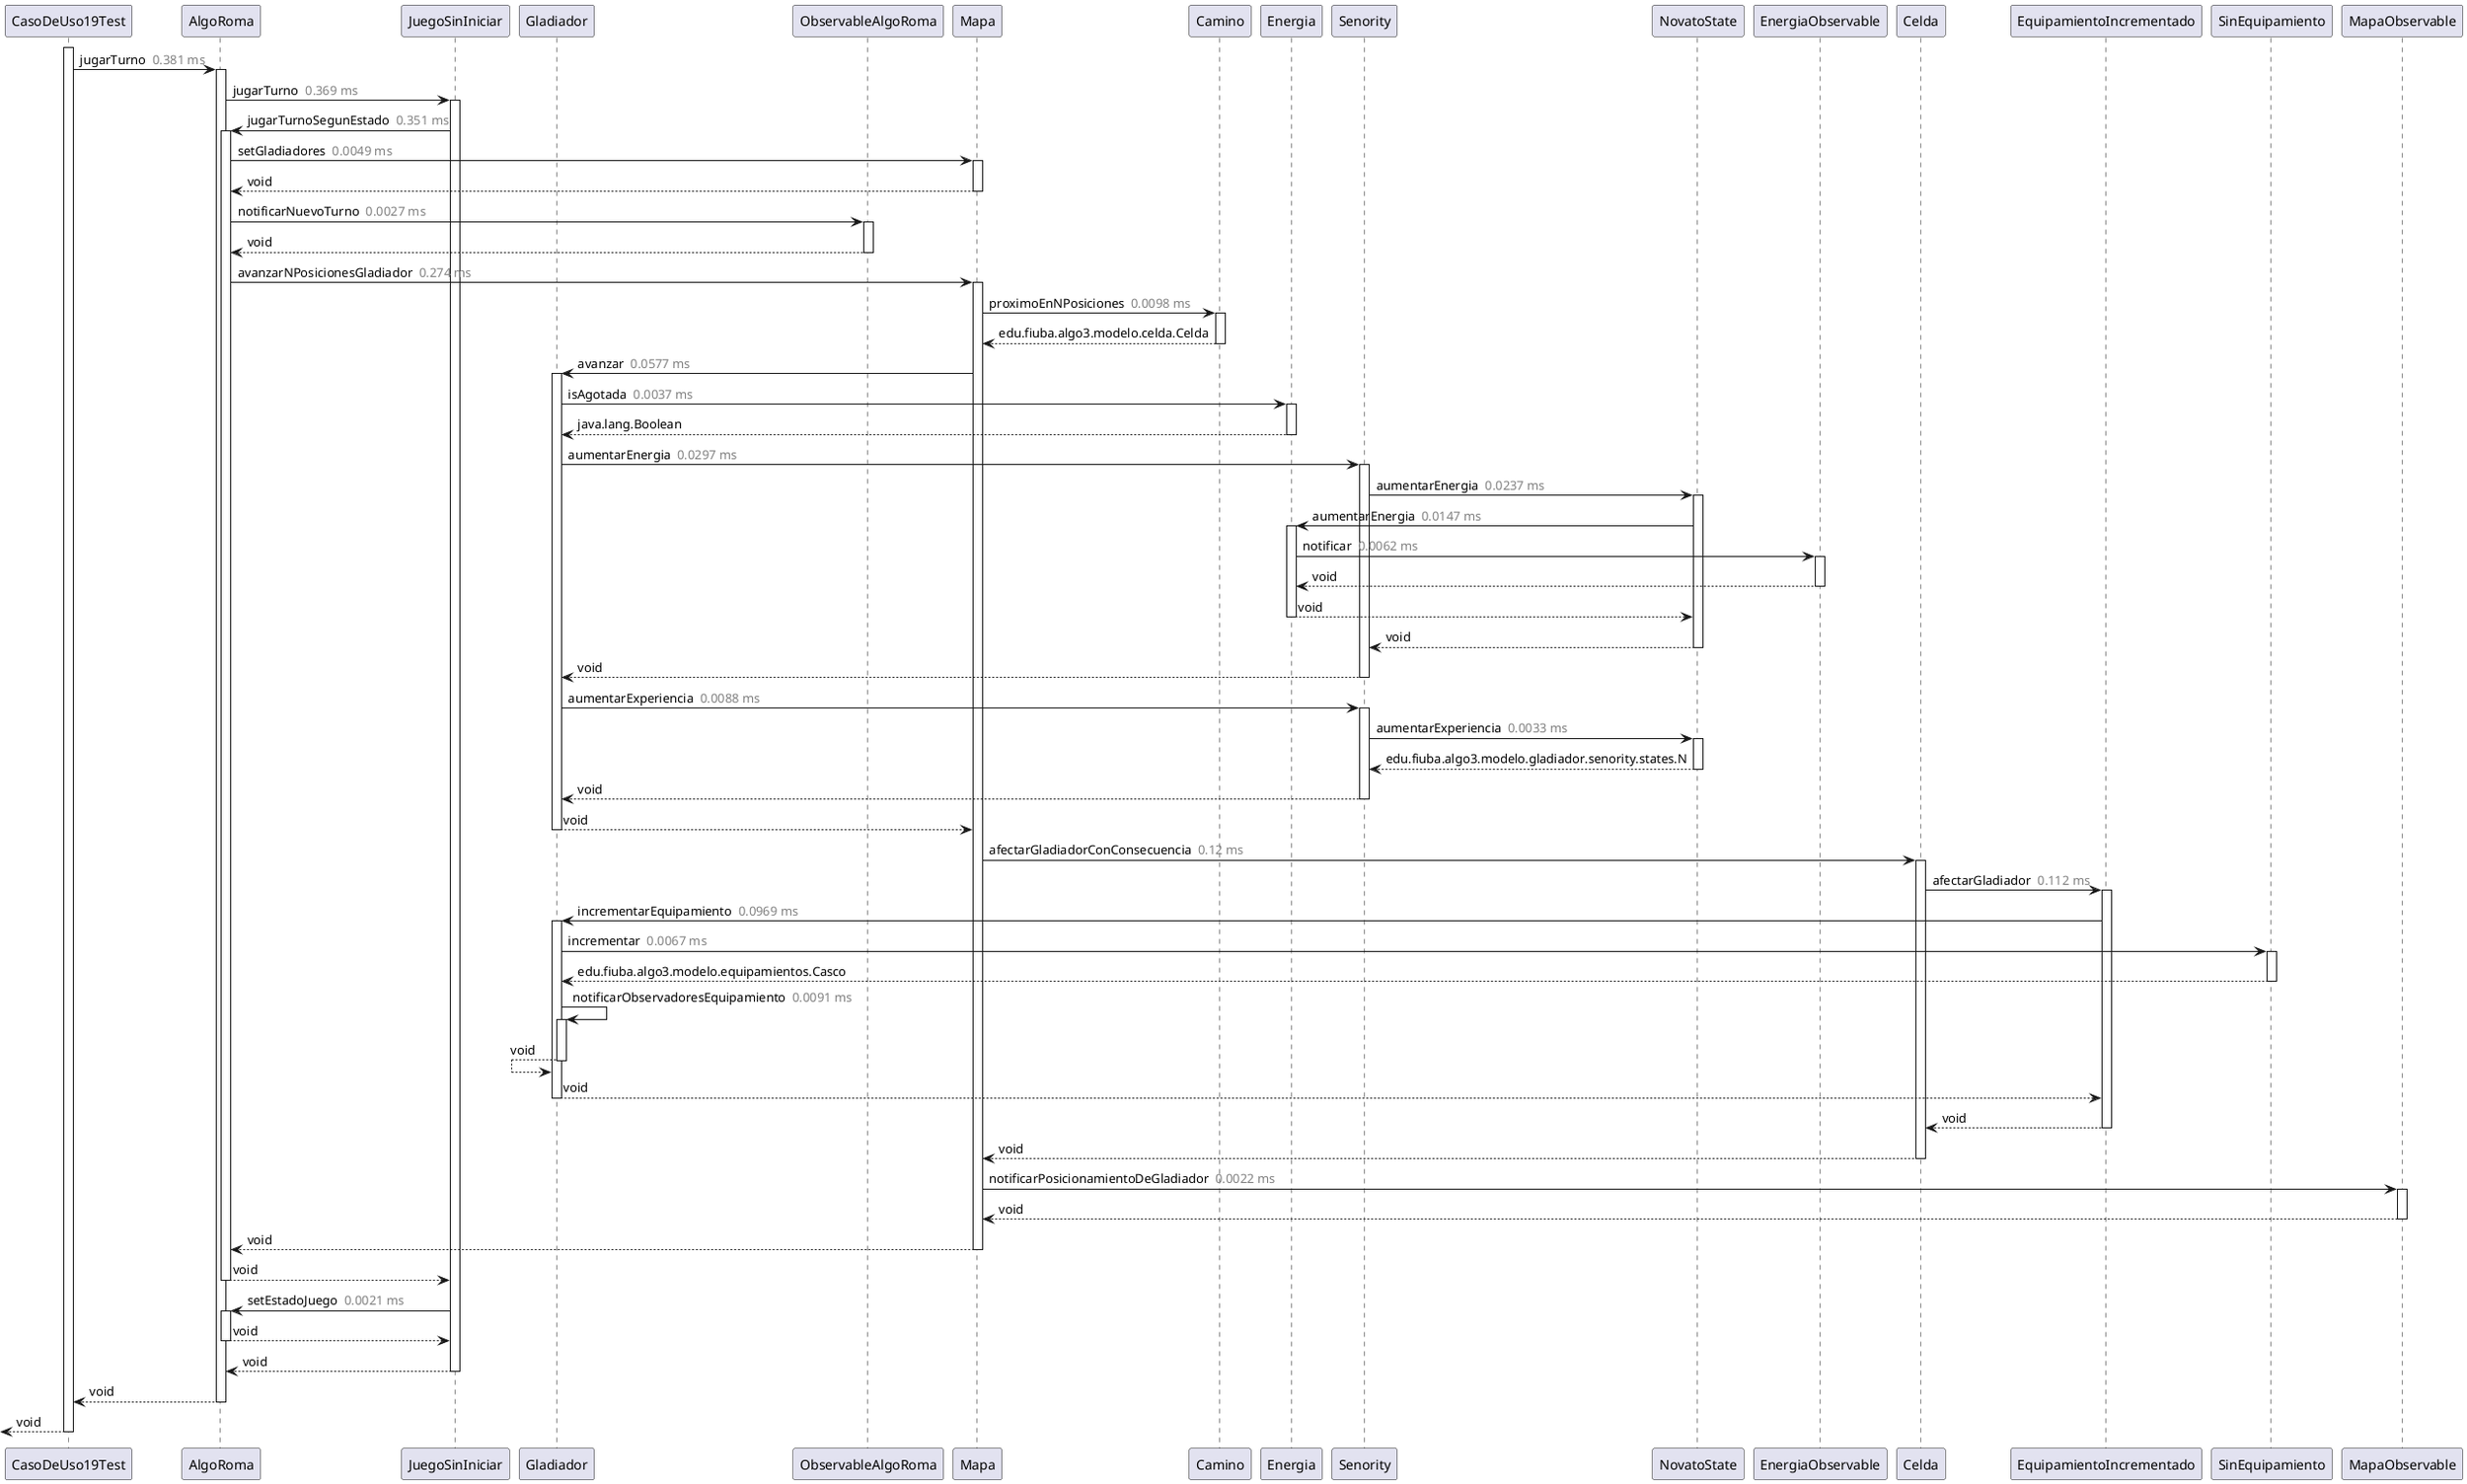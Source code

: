@startuml
participant CasoDeUso19Test as "CasoDeUso19Test"
participant AlgoRoma as "AlgoRoma"
participant JuegoSinIniciar as "JuegoSinIniciar"
participant Gladiador as "Gladiador"
participant ObservableAlgoRoma as "ObservableAlgoRoma"
participant Mapa as "Mapa"
participant Camino as "Camino"
participant Energia as "Energia"
participant Senority as "Senority"
participant NovatoState as "NovatoState"
participant ObservableEnergia as "EnergiaObservable"
participant Celda as "Celda"
participant EquipamientoIncrementado as "EquipamientoIncrementado"
participant SinEquipamiento as "SinEquipamiento"
participant ObservableMapa as "MapaObservable"

  activate CasoDeUso19Test
    CasoDeUso19Test->AlgoRoma: jugarTurno <color:gray> 0.381 ms</color>
    activate AlgoRoma
      AlgoRoma->JuegoSinIniciar: jugarTurno <color:gray> 0.369 ms</color>
      activate JuegoSinIniciar
        JuegoSinIniciar->AlgoRoma: jugarTurnoSegunEstado <color:gray> 0.351 ms</color>
        activate AlgoRoma
          AlgoRoma->Mapa: setGladiadores <color:gray> 0.0049 ms</color>
          activate Mapa
          AlgoRoma<--Mapa: void
          deactivate Mapa
          AlgoRoma->ObservableAlgoRoma: notificarNuevoTurno <color:gray> 0.0027 ms</color>
          activate ObservableAlgoRoma
          AlgoRoma<--ObservableAlgoRoma: void
          deactivate ObservableAlgoRoma
          AlgoRoma->Mapa: avanzarNPosicionesGladiador <color:gray> 0.274 ms</color>
          activate Mapa
            Mapa->Camino: proximoEnNPosiciones <color:gray> 0.0098 ms</color>
            activate Camino
            Mapa<--Camino: edu.fiuba.algo3.modelo.celda.Celda
            deactivate Camino
            Mapa->Gladiador: avanzar <color:gray> 0.0577 ms</color>
            activate Gladiador
              Gladiador->Energia: isAgotada <color:gray> 0.0037 ms</color>
              activate Energia
              Gladiador<--Energia: java.lang.Boolean
              deactivate Energia
              Gladiador->Senority: aumentarEnergia <color:gray> 0.0297 ms</color>
              activate Senority
                Senority->NovatoState: aumentarEnergia <color:gray> 0.0237 ms</color>
                activate NovatoState
                  NovatoState->Energia: aumentarEnergia <color:gray> 0.0147 ms</color>
                  activate Energia
                    Energia->ObservableEnergia: notificar <color:gray> 0.0062 ms</color>
                    activate ObservableEnergia
                    Energia<--ObservableEnergia: void
                    deactivate ObservableEnergia
                  NovatoState<--Energia: void
                  deactivate Energia
                Senority<--NovatoState: void
                deactivate NovatoState
              Gladiador<--Senority: void
              deactivate Senority
              Gladiador->Senority: aumentarExperiencia <color:gray> 0.0088 ms</color>
              activate Senority
                Senority->NovatoState: aumentarExperiencia <color:gray> 0.0033 ms</color>
                activate NovatoState
                Senority<--NovatoState: edu.fiuba.algo3.modelo.gladiador.senority.states.N
                deactivate NovatoState
              Gladiador<--Senority: void
              deactivate Senority
            Mapa<--Gladiador: void
            deactivate Gladiador
            Mapa->Celda: afectarGladiadorConConsecuencia <color:gray> 0.12 ms</color>
            activate Celda
              Celda->EquipamientoIncrementado: afectarGladiador <color:gray> 0.112 ms</color>
              activate EquipamientoIncrementado
                EquipamientoIncrementado->Gladiador: incrementarEquipamiento <color:gray> 0.0969 ms</color>
                activate Gladiador
                  Gladiador->SinEquipamiento: incrementar <color:gray> 0.0067 ms</color>
                  activate SinEquipamiento
                  Gladiador<--SinEquipamiento: edu.fiuba.algo3.modelo.equipamientos.Casco
                  deactivate SinEquipamiento
                  Gladiador->Gladiador: notificarObservadoresEquipamiento <color:gray> 0.0091 ms</color>
                  activate Gladiador
                  Gladiador<--Gladiador: void
                  deactivate Gladiador
                EquipamientoIncrementado<--Gladiador: void
                deactivate Gladiador
              Celda<--EquipamientoIncrementado: void
              deactivate EquipamientoIncrementado
            Mapa<--Celda: void
            deactivate Celda
            Mapa->ObservableMapa: notificarPosicionamientoDeGladiador <color:gray> 0.0022 ms</color>
            activate ObservableMapa
            Mapa<--ObservableMapa: void
            deactivate ObservableMapa
          AlgoRoma<--Mapa: void
          deactivate Mapa
        JuegoSinIniciar<--AlgoRoma: void
        deactivate AlgoRoma
        JuegoSinIniciar->AlgoRoma: setEstadoJuego <color:gray> 0.0021 ms</color>
        activate AlgoRoma
        JuegoSinIniciar<--AlgoRoma: void
        deactivate AlgoRoma
      AlgoRoma<--JuegoSinIniciar: void
      deactivate JuegoSinIniciar
    CasoDeUso19Test<--AlgoRoma: void
    deactivate AlgoRoma

  [<--CasoDeUso19Test: void
  deactivate CasoDeUso19Test
@enduml